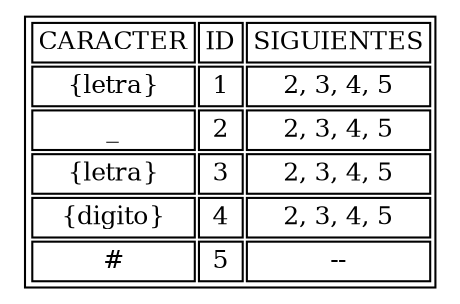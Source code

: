 digraph G {tabla1[shape=plaintext,fontsize=12, label=<<TABLE BORDER="1"><TR><TD>CARACTER</TD><TD>ID</TD><TD>SIGUIENTES</TD></TR><TR> <TD>{letra}</TD><TD>1</TD><TD>2, 3, 4, 5</TD> </TR><TR> <TD>_</TD><TD>2</TD><TD>2, 3, 4, 5</TD> </TR><TR> <TD>{letra}</TD><TD>3</TD><TD>2, 3, 4, 5</TD> </TR><TR> <TD>{digito}</TD><TD>4</TD><TD>2, 3, 4, 5</TD> </TR><TR> <TD>#</TD><TD>5</TD><TD>--</TD> </TR></TABLE>>];}